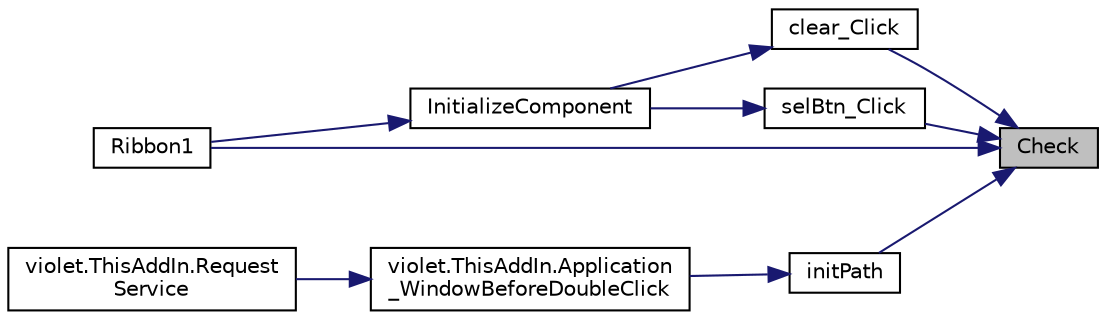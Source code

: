 digraph "Check"
{
 // LATEX_PDF_SIZE
  edge [fontname="Helvetica",fontsize="10",labelfontname="Helvetica",labelfontsize="10"];
  node [fontname="Helvetica",fontsize="10",shape=record];
  rankdir="RL";
  Node97 [label="Check",height=0.2,width=0.4,color="black", fillcolor="grey75", style="filled", fontcolor="black",tooltip=" "];
  Node97 -> Node98 [dir="back",color="midnightblue",fontsize="10",style="solid",fontname="Helvetica"];
  Node98 [label="clear_Click",height=0.2,width=0.4,color="black", fillcolor="white", style="filled",URL="$classviolet_1_1Ribbon1.html#a1adc4f9bbc2feb5973fda12d7bac1dd4",tooltip=" "];
  Node98 -> Node99 [dir="back",color="midnightblue",fontsize="10",style="solid",fontname="Helvetica"];
  Node99 [label="InitializeComponent",height=0.2,width=0.4,color="black", fillcolor="white", style="filled",URL="$classviolet_1_1Ribbon1.html#a6405d5db675d5338663195a4d12b4c9f",tooltip="此為設計工具支援所需的方法 - 請勿使用程式碼編輯器 修改這個方法的內容。"];
  Node99 -> Node100 [dir="back",color="midnightblue",fontsize="10",style="solid",fontname="Helvetica"];
  Node100 [label="Ribbon1",height=0.2,width=0.4,color="black", fillcolor="white", style="filled",URL="$classviolet_1_1Ribbon1.html#afc6de2c82a1dd328f4aa83e0e02bf293",tooltip=" "];
  Node97 -> Node101 [dir="back",color="midnightblue",fontsize="10",style="solid",fontname="Helvetica"];
  Node101 [label="selBtn_Click",height=0.2,width=0.4,color="black", fillcolor="white", style="filled",URL="$classviolet_1_1Ribbon1.html#a5f06c411b10278cb1d1549abbeee78c6",tooltip=" "];
  Node101 -> Node99 [dir="back",color="midnightblue",fontsize="10",style="solid",fontname="Helvetica"];
  Node97 -> Node102 [dir="back",color="midnightblue",fontsize="10",style="solid",fontname="Helvetica"];
  Node102 [label="initPath",height=0.2,width=0.4,color="black", fillcolor="white", style="filled",URL="$classviolet_1_1Ribbon1.html#a867ef83dccf9cf4c442062a2dea308e5",tooltip="載入圖片"];
  Node102 -> Node103 [dir="back",color="midnightblue",fontsize="10",style="solid",fontname="Helvetica"];
  Node103 [label="violet.ThisAddIn.Application\l_WindowBeforeDoubleClick",height=0.2,width=0.4,color="black", fillcolor="white", style="filled",URL="$classviolet_1_1ThisAddIn.html#aa494af8af0bf8a93c32c525d56ca863a",tooltip=" "];
  Node103 -> Node104 [dir="back",color="midnightblue",fontsize="10",style="solid",fontname="Helvetica"];
  Node104 [label="violet.ThisAddIn.Request\lService",height=0.2,width=0.4,color="black", fillcolor="white", style="filled",URL="$classviolet_1_1ThisAddIn.html#a2a2663e65ebffe71ea25933a00b45b43",tooltip=" "];
  Node97 -> Node100 [dir="back",color="midnightblue",fontsize="10",style="solid",fontname="Helvetica"];
}
